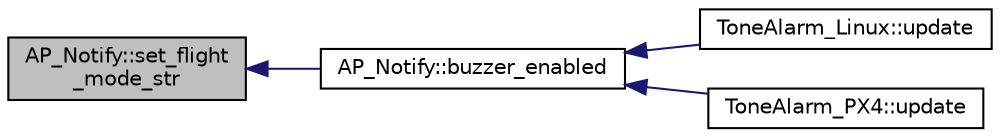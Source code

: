 digraph "AP_Notify::set_flight_mode_str"
{
 // INTERACTIVE_SVG=YES
  edge [fontname="Helvetica",fontsize="10",labelfontname="Helvetica",labelfontsize="10"];
  node [fontname="Helvetica",fontsize="10",shape=record];
  rankdir="LR";
  Node1 [label="AP_Notify::set_flight\l_mode_str",height=0.2,width=0.4,color="black", fillcolor="grey75", style="filled", fontcolor="black"];
  Node1 -> Node2 [dir="back",color="midnightblue",fontsize="10",style="solid",fontname="Helvetica"];
  Node2 [label="AP_Notify::buzzer_enabled",height=0.2,width=0.4,color="black", fillcolor="white", style="filled",URL="$classAP__Notify.html#aaf356f563fe546780e5ef387cb5268e0"];
  Node2 -> Node3 [dir="back",color="midnightblue",fontsize="10",style="solid",fontname="Helvetica"];
  Node3 [label="ToneAlarm_Linux::update",height=0.2,width=0.4,color="black", fillcolor="white", style="filled",URL="$classToneAlarm__Linux.html#a981e6bf0d3b9b2dd0bd81c9e5e169a72",tooltip="update - updates led according to timed_updated. Should be called at 50Hz "];
  Node2 -> Node4 [dir="back",color="midnightblue",fontsize="10",style="solid",fontname="Helvetica"];
  Node4 [label="ToneAlarm_PX4::update",height=0.2,width=0.4,color="black", fillcolor="white", style="filled",URL="$classToneAlarm__PX4.html#afa62a6241bf150720d1f8d16c9e41cc2",tooltip="update - updates led according to timed_updated. Should be called at 50Hz "];
}
